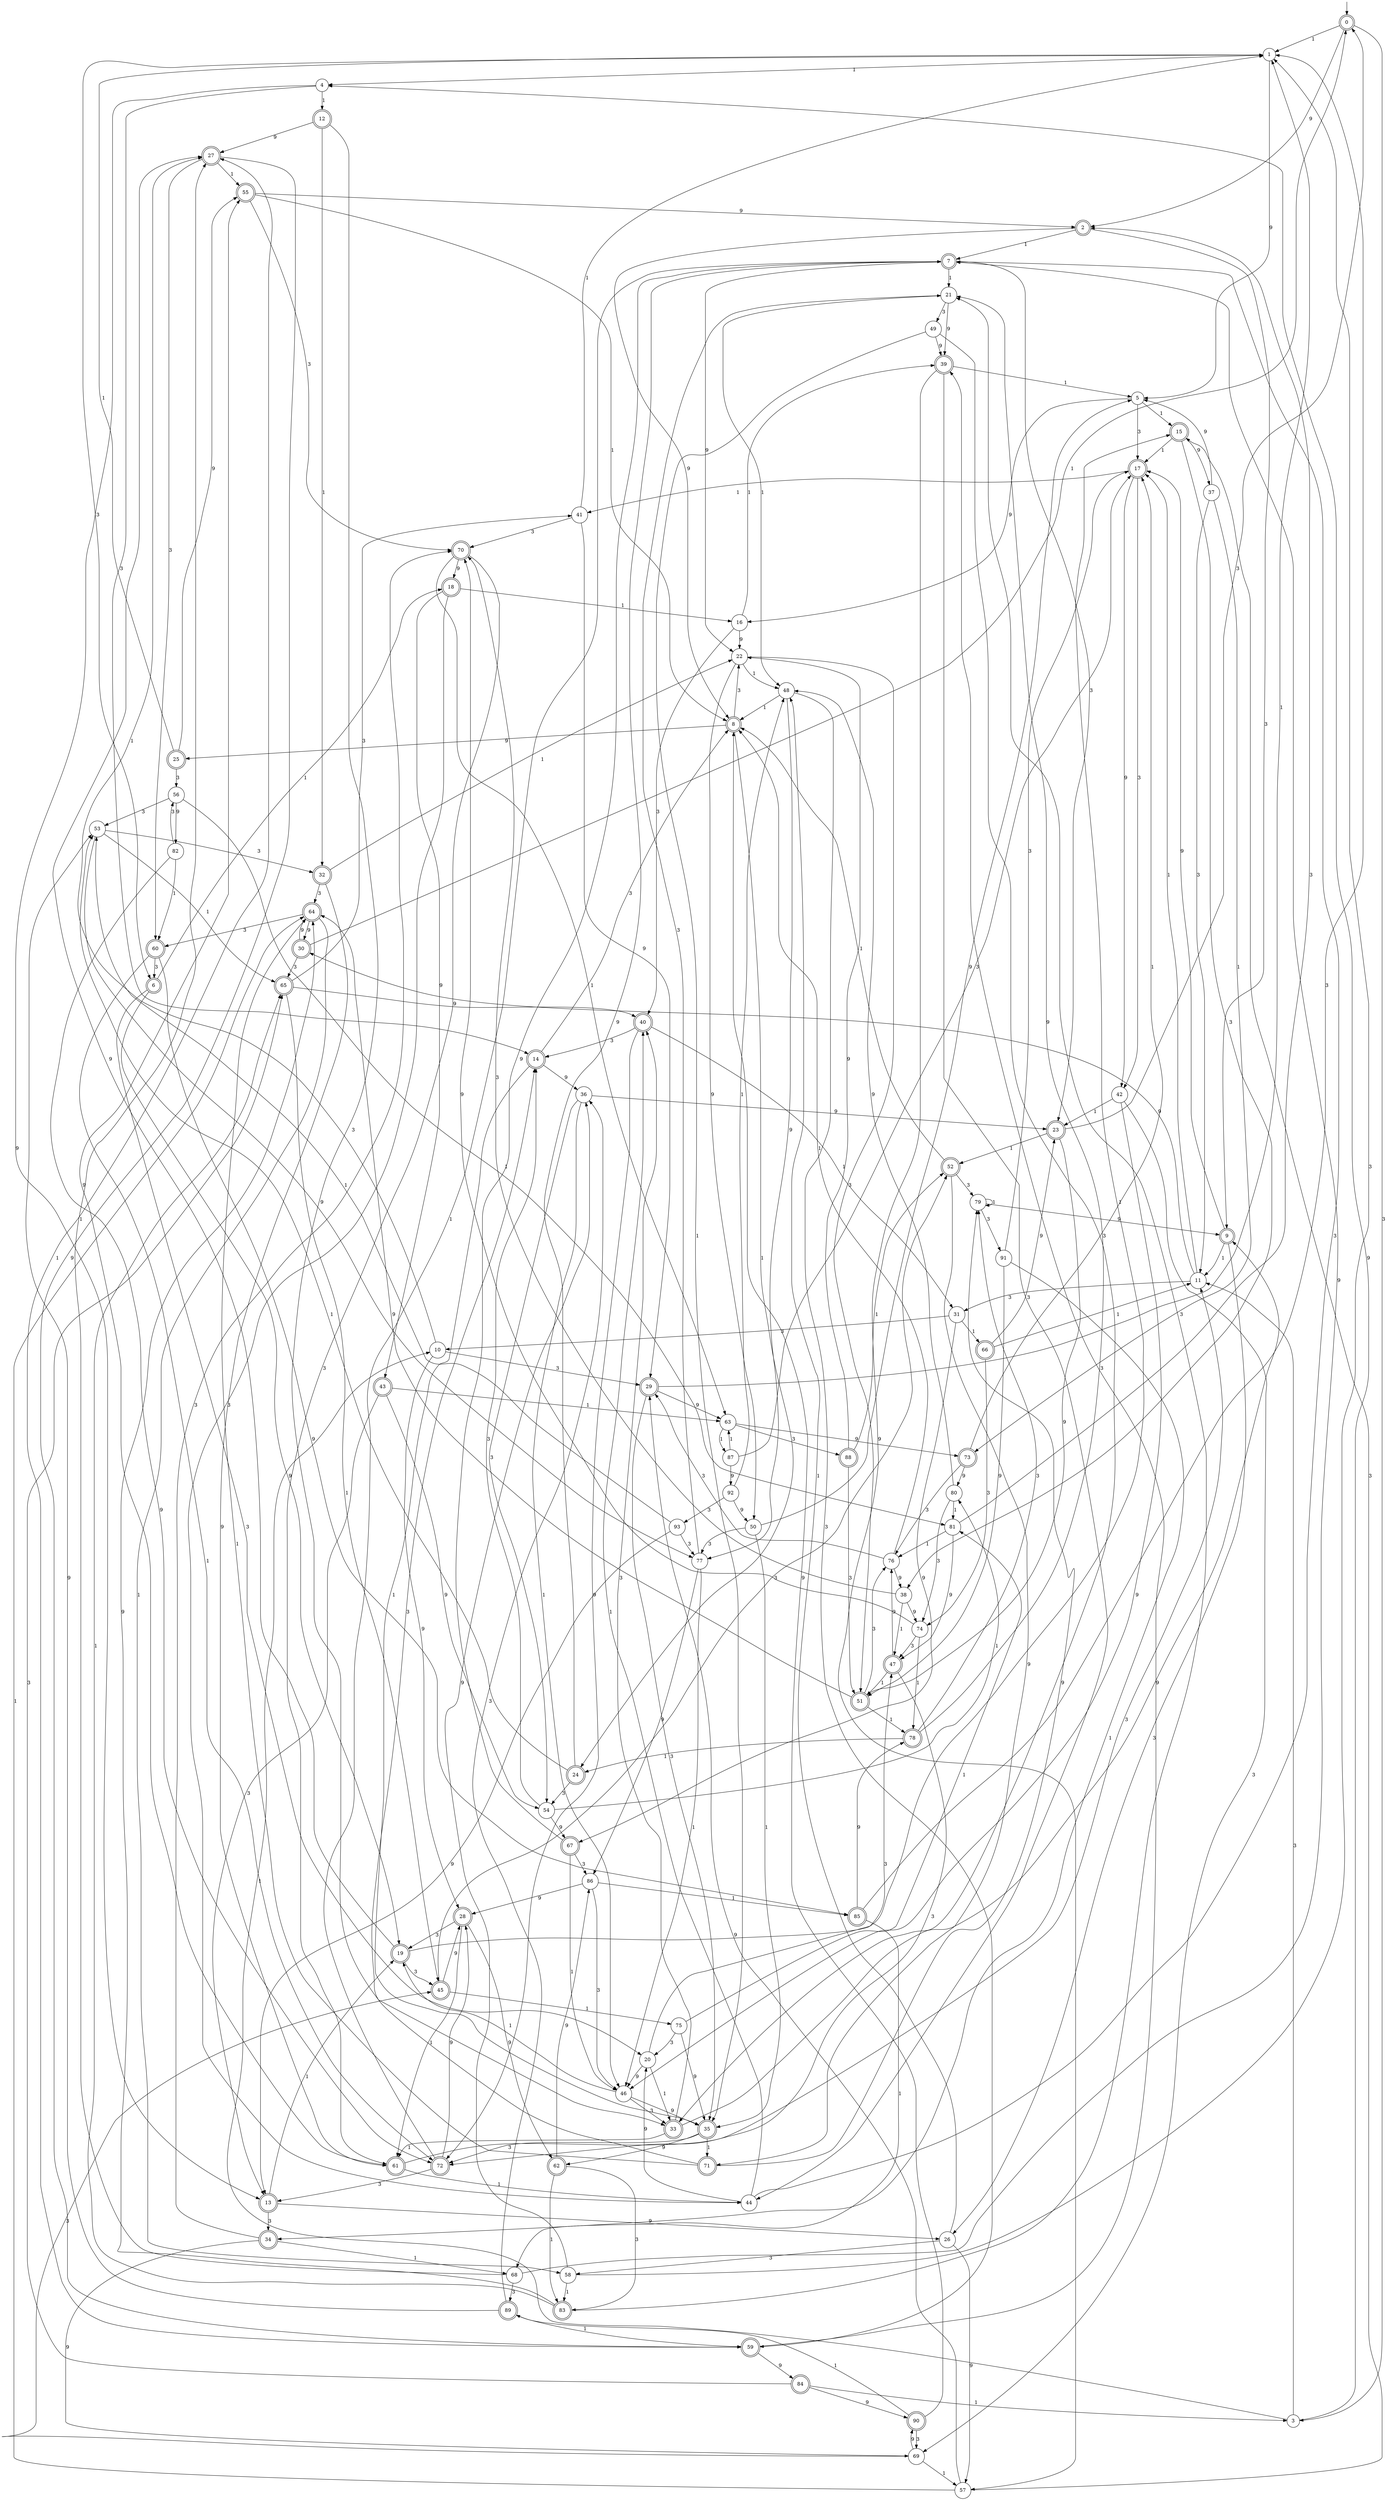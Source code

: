 digraph g {

	s0 [shape="doublecircle" label="0"];
	s1 [shape="circle" label="1"];
	s2 [shape="doublecircle" label="2"];
	s3 [shape="circle" label="3"];
	s4 [shape="circle" label="4"];
	s5 [shape="circle" label="5"];
	s6 [shape="doublecircle" label="6"];
	s7 [shape="doublecircle" label="7"];
	s8 [shape="doublecircle" label="8"];
	s9 [shape="doublecircle" label="9"];
	s10 [shape="circle" label="10"];
	s11 [shape="circle" label="11"];
	s12 [shape="doublecircle" label="12"];
	s13 [shape="doublecircle" label="13"];
	s14 [shape="doublecircle" label="14"];
	s15 [shape="doublecircle" label="15"];
	s16 [shape="circle" label="16"];
	s17 [shape="doublecircle" label="17"];
	s18 [shape="doublecircle" label="18"];
	s19 [shape="doublecircle" label="19"];
	s20 [shape="circle" label="20"];
	s21 [shape="circle" label="21"];
	s22 [shape="circle" label="22"];
	s23 [shape="doublecircle" label="23"];
	s24 [shape="doublecircle" label="24"];
	s25 [shape="doublecircle" label="25"];
	s26 [shape="circle" label="26"];
	s27 [shape="doublecircle" label="27"];
	s28 [shape="doublecircle" label="28"];
	s29 [shape="doublecircle" label="29"];
	s30 [shape="doublecircle" label="30"];
	s31 [shape="circle" label="31"];
	s32 [shape="doublecircle" label="32"];
	s33 [shape="doublecircle" label="33"];
	s34 [shape="doublecircle" label="34"];
	s35 [shape="doublecircle" label="35"];
	s36 [shape="circle" label="36"];
	s37 [shape="circle" label="37"];
	s38 [shape="circle" label="38"];
	s39 [shape="doublecircle" label="39"];
	s40 [shape="doublecircle" label="40"];
	s41 [shape="circle" label="41"];
	s42 [shape="circle" label="42"];
	s43 [shape="doublecircle" label="43"];
	s44 [shape="circle" label="44"];
	s45 [shape="doublecircle" label="45"];
	s46 [shape="circle" label="46"];
	s47 [shape="doublecircle" label="47"];
	s48 [shape="circle" label="48"];
	s49 [shape="circle" label="49"];
	s50 [shape="circle" label="50"];
	s51 [shape="doublecircle" label="51"];
	s52 [shape="doublecircle" label="52"];
	s53 [shape="circle" label="53"];
	s54 [shape="circle" label="54"];
	s55 [shape="doublecircle" label="55"];
	s56 [shape="circle" label="56"];
	s57 [shape="circle" label="57"];
	s58 [shape="circle" label="58"];
	s59 [shape="doublecircle" label="59"];
	s60 [shape="doublecircle" label="60"];
	s61 [shape="doublecircle" label="61"];
	s62 [shape="doublecircle" label="62"];
	s63 [shape="circle" label="63"];
	s64 [shape="doublecircle" label="64"];
	s65 [shape="doublecircle" label="65"];
	s66 [shape="doublecircle" label="66"];
	s67 [shape="doublecircle" label="67"];
	s68 [shape="circle" label="68"];
	s69 [shape="circle" label="69"];
	s70 [shape="doublecircle" label="70"];
	s71 [shape="doublecircle" label="71"];
	s72 [shape="doublecircle" label="72"];
	s73 [shape="doublecircle" label="73"];
	s74 [shape="circle" label="74"];
	s75 [shape="circle" label="75"];
	s76 [shape="circle" label="76"];
	s77 [shape="circle" label="77"];
	s78 [shape="doublecircle" label="78"];
	s79 [shape="circle" label="79"];
	s80 [shape="circle" label="80"];
	s81 [shape="circle" label="81"];
	s82 [shape="circle" label="82"];
	s83 [shape="doublecircle" label="83"];
	s84 [shape="doublecircle" label="84"];
	s85 [shape="doublecircle" label="85"];
	s86 [shape="circle" label="86"];
	s87 [shape="circle" label="87"];
	s88 [shape="doublecircle" label="88"];
	s89 [shape="doublecircle" label="89"];
	s90 [shape="doublecircle" label="90"];
	s91 [shape="circle" label="91"];
	s92 [shape="circle" label="92"];
	s93 [shape="circle" label="93"];
	s0 -> s1 [label="1"];
	s0 -> s2 [label="9"];
	s0 -> s3 [label="3"];
	s1 -> s4 [label="1"];
	s1 -> s5 [label="9"];
	s1 -> s6 [label="3"];
	s2 -> s7 [label="1"];
	s2 -> s8 [label="9"];
	s2 -> s9 [label="3"];
	s3 -> s10 [label="1"];
	s3 -> s4 [label="9"];
	s3 -> s11 [label="3"];
	s4 -> s12 [label="1"];
	s4 -> s13 [label="9"];
	s4 -> s14 [label="3"];
	s5 -> s15 [label="1"];
	s5 -> s16 [label="9"];
	s5 -> s17 [label="3"];
	s6 -> s18 [label="1"];
	s6 -> s19 [label="9"];
	s6 -> s20 [label="3"];
	s7 -> s21 [label="1"];
	s7 -> s22 [label="9"];
	s7 -> s23 [label="3"];
	s8 -> s24 [label="1"];
	s8 -> s25 [label="9"];
	s8 -> s22 [label="3"];
	s9 -> s11 [label="1"];
	s9 -> s17 [label="9"];
	s9 -> s26 [label="3"];
	s10 -> s27 [label="1"];
	s10 -> s28 [label="9"];
	s10 -> s29 [label="3"];
	s11 -> s17 [label="1"];
	s11 -> s30 [label="9"];
	s11 -> s31 [label="3"];
	s12 -> s32 [label="1"];
	s12 -> s27 [label="9"];
	s12 -> s33 [label="3"];
	s13 -> s19 [label="1"];
	s13 -> s26 [label="9"];
	s13 -> s34 [label="3"];
	s14 -> s35 [label="1"];
	s14 -> s36 [label="9"];
	s14 -> s8 [label="3"];
	s15 -> s17 [label="1"];
	s15 -> s37 [label="9"];
	s15 -> s38 [label="3"];
	s16 -> s39 [label="1"];
	s16 -> s22 [label="9"];
	s16 -> s40 [label="3"];
	s17 -> s41 [label="1"];
	s17 -> s42 [label="9"];
	s17 -> s42 [label="3"];
	s18 -> s16 [label="1"];
	s18 -> s43 [label="9"];
	s18 -> s44 [label="3"];
	s19 -> s15 [label="1"];
	s19 -> s27 [label="9"];
	s19 -> s45 [label="3"];
	s20 -> s33 [label="1"];
	s20 -> s46 [label="9"];
	s20 -> s47 [label="3"];
	s21 -> s48 [label="1"];
	s21 -> s39 [label="9"];
	s21 -> s49 [label="3"];
	s22 -> s48 [label="1"];
	s22 -> s50 [label="9"];
	s22 -> s51 [label="3"];
	s23 -> s52 [label="1"];
	s23 -> s51 [label="9"];
	s23 -> s0 [label="3"];
	s24 -> s53 [label="1"];
	s24 -> s7 [label="9"];
	s24 -> s54 [label="3"];
	s25 -> s1 [label="1"];
	s25 -> s55 [label="9"];
	s25 -> s56 [label="3"];
	s26 -> s48 [label="1"];
	s26 -> s57 [label="9"];
	s26 -> s58 [label="3"];
	s27 -> s55 [label="1"];
	s27 -> s59 [label="9"];
	s27 -> s60 [label="3"];
	s28 -> s61 [label="1"];
	s28 -> s62 [label="9"];
	s28 -> s19 [label="3"];
	s29 -> s1 [label="1"];
	s29 -> s63 [label="9"];
	s29 -> s35 [label="3"];
	s30 -> s0 [label="1"];
	s30 -> s64 [label="9"];
	s30 -> s65 [label="3"];
	s31 -> s66 [label="1"];
	s31 -> s67 [label="9"];
	s31 -> s10 [label="3"];
	s32 -> s22 [label="1"];
	s32 -> s61 [label="9"];
	s32 -> s64 [label="3"];
	s33 -> s61 [label="1"];
	s33 -> s9 [label="9"];
	s33 -> s40 [label="3"];
	s34 -> s68 [label="1"];
	s34 -> s69 [label="9"];
	s34 -> s70 [label="3"];
	s35 -> s71 [label="1"];
	s35 -> s62 [label="9"];
	s35 -> s72 [label="3"];
	s36 -> s46 [label="1"];
	s36 -> s23 [label="9"];
	s36 -> s54 [label="3"];
	s37 -> s73 [label="1"];
	s37 -> s5 [label="9"];
	s37 -> s11 [label="3"];
	s38 -> s47 [label="1"];
	s38 -> s74 [label="9"];
	s38 -> s70 [label="3"];
	s39 -> s5 [label="1"];
	s39 -> s57 [label="9"];
	s39 -> s44 [label="3"];
	s40 -> s31 [label="1"];
	s40 -> s72 [label="9"];
	s40 -> s14 [label="3"];
	s41 -> s1 [label="1"];
	s41 -> s29 [label="9"];
	s41 -> s70 [label="3"];
	s42 -> s23 [label="1"];
	s42 -> s46 [label="9"];
	s42 -> s69 [label="3"];
	s43 -> s63 [label="1"];
	s43 -> s54 [label="9"];
	s43 -> s13 [label="3"];
	s44 -> s40 [label="1"];
	s44 -> s20 [label="9"];
	s44 -> s7 [label="3"];
	s45 -> s75 [label="1"];
	s45 -> s28 [label="9"];
	s45 -> s52 [label="3"];
	s46 -> s19 [label="1"];
	s46 -> s35 [label="9"];
	s46 -> s33 [label="3"];
	s47 -> s51 [label="1"];
	s47 -> s76 [label="9"];
	s47 -> s72 [label="3"];
	s48 -> s8 [label="1"];
	s48 -> s77 [label="9"];
	s48 -> s59 [label="3"];
	s49 -> s35 [label="1"];
	s49 -> s39 [label="9"];
	s49 -> s33 [label="3"];
	s50 -> s35 [label="1"];
	s50 -> s5 [label="9"];
	s50 -> s77 [label="3"];
	s51 -> s78 [label="1"];
	s51 -> s64 [label="9"];
	s51 -> s76 [label="3"];
	s52 -> s8 [label="1"];
	s52 -> s71 [label="9"];
	s52 -> s79 [label="3"];
	s53 -> s65 [label="1"];
	s53 -> s77 [label="9"];
	s53 -> s32 [label="3"];
	s54 -> s80 [label="1"];
	s54 -> s67 [label="9"];
	s54 -> s14 [label="3"];
	s55 -> s8 [label="1"];
	s55 -> s2 [label="9"];
	s55 -> s70 [label="3"];
	s56 -> s81 [label="1"];
	s56 -> s82 [label="9"];
	s56 -> s53 [label="3"];
	s57 -> s64 [label="1"];
	s57 -> s29 [label="9"];
	s57 -> s15 [label="3"];
	s58 -> s83 [label="1"];
	s58 -> s36 [label="9"];
	s58 -> s1 [label="3"];
	s59 -> s27 [label="1"];
	s59 -> s84 [label="9"];
	s59 -> s39 [label="3"];
	s60 -> s72 [label="1"];
	s60 -> s85 [label="9"];
	s60 -> s6 [label="3"];
	s61 -> s44 [label="1"];
	s61 -> s55 [label="9"];
	s61 -> s11 [label="3"];
	s62 -> s83 [label="1"];
	s62 -> s86 [label="9"];
	s62 -> s83 [label="3"];
	s63 -> s87 [label="1"];
	s63 -> s73 [label="9"];
	s63 -> s88 [label="3"];
	s64 -> s58 [label="1"];
	s64 -> s30 [label="9"];
	s64 -> s60 [label="3"];
	s65 -> s45 [label="1"];
	s65 -> s40 [label="9"];
	s65 -> s41 [label="3"];
	s66 -> s11 [label="1"];
	s66 -> s23 [label="9"];
	s66 -> s74 [label="3"];
	s67 -> s46 [label="1"];
	s67 -> s7 [label="9"];
	s67 -> s86 [label="3"];
	s68 -> s27 [label="1"];
	s68 -> s7 [label="9"];
	s68 -> s89 [label="3"];
	s69 -> s57 [label="1"];
	s69 -> s90 [label="9"];
	s69 -> s45 [label="3"];
	s70 -> s63 [label="1"];
	s70 -> s18 [label="9"];
	s70 -> s61 [label="3"];
	s71 -> s64 [label="1"];
	s71 -> s79 [label="9"];
	s71 -> s14 [label="3"];
	s72 -> s7 [label="1"];
	s72 -> s28 [label="9"];
	s72 -> s13 [label="3"];
	s73 -> s17 [label="1"];
	s73 -> s80 [label="9"];
	s73 -> s76 [label="3"];
	s74 -> s78 [label="1"];
	s74 -> s70 [label="9"];
	s74 -> s47 [label="3"];
	s75 -> s81 [label="1"];
	s75 -> s35 [label="9"];
	s75 -> s20 [label="3"];
	s76 -> s8 [label="1"];
	s76 -> s38 [label="9"];
	s76 -> s29 [label="3"];
	s77 -> s46 [label="1"];
	s77 -> s86 [label="9"];
	s77 -> s21 [label="3"];
	s78 -> s24 [label="1"];
	s78 -> s21 [label="9"];
	s78 -> s79 [label="3"];
	s79 -> s79 [label="1"];
	s79 -> s9 [label="9"];
	s79 -> s91 [label="3"];
	s80 -> s81 [label="1"];
	s80 -> s48 [label="9"];
	s80 -> s74 [label="3"];
	s81 -> s76 [label="1"];
	s81 -> s47 [label="9"];
	s81 -> s2 [label="3"];
	s82 -> s60 [label="1"];
	s82 -> s72 [label="9"];
	s82 -> s56 [label="3"];
	s83 -> s65 [label="1"];
	s83 -> s64 [label="9"];
	s83 -> s21 [label="3"];
	s84 -> s3 [label="1"];
	s84 -> s90 [label="9"];
	s84 -> s65 [label="3"];
	s85 -> s68 [label="1"];
	s85 -> s78 [label="9"];
	s85 -> s1 [label="3"];
	s86 -> s85 [label="1"];
	s86 -> s28 [label="9"];
	s86 -> s46 [label="3"];
	s87 -> s63 [label="1"];
	s87 -> s92 [label="9"];
	s87 -> s17 [label="3"];
	s88 -> s52 [label="1"];
	s88 -> s22 [label="9"];
	s88 -> s51 [label="3"];
	s89 -> s59 [label="1"];
	s89 -> s53 [label="9"];
	s89 -> s36 [label="3"];
	s90 -> s89 [label="1"];
	s90 -> s8 [label="9"];
	s90 -> s69 [label="3"];
	s91 -> s34 [label="1"];
	s91 -> s51 [label="9"];
	s91 -> s17 [label="3"];
	s92 -> s48 [label="1"];
	s92 -> s50 [label="9"];
	s92 -> s93 [label="3"];
	s93 -> s53 [label="1"];
	s93 -> s13 [label="9"];
	s93 -> s77 [label="3"];

__start0 [label="" shape="none" width="0" height="0"];
__start0 -> s0;

}
